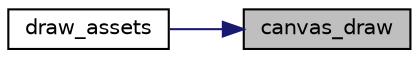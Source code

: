 digraph "canvas_draw"
{
 // LATEX_PDF_SIZE
  edge [fontname="Helvetica",fontsize="10",labelfontname="Helvetica",labelfontsize="10"];
  node [fontname="Helvetica",fontsize="10",shape=record];
  rankdir="RL";
  Node1 [label="canvas_draw",height=0.2,width=0.4,color="black", fillcolor="grey75", style="filled", fontcolor="black",tooltip="Draws the canvas to the back buffer."];
  Node1 -> Node2 [dir="back",color="midnightblue",fontsize="10",style="solid"];
  Node2 [label="draw_assets",height=0.2,width=0.4,color="black", fillcolor="white", style="filled",URL="$proj_8c.html#a850e4280fdbac0d3b47a94e871905e54",tooltip="Draws the program assets on screen."];
}

